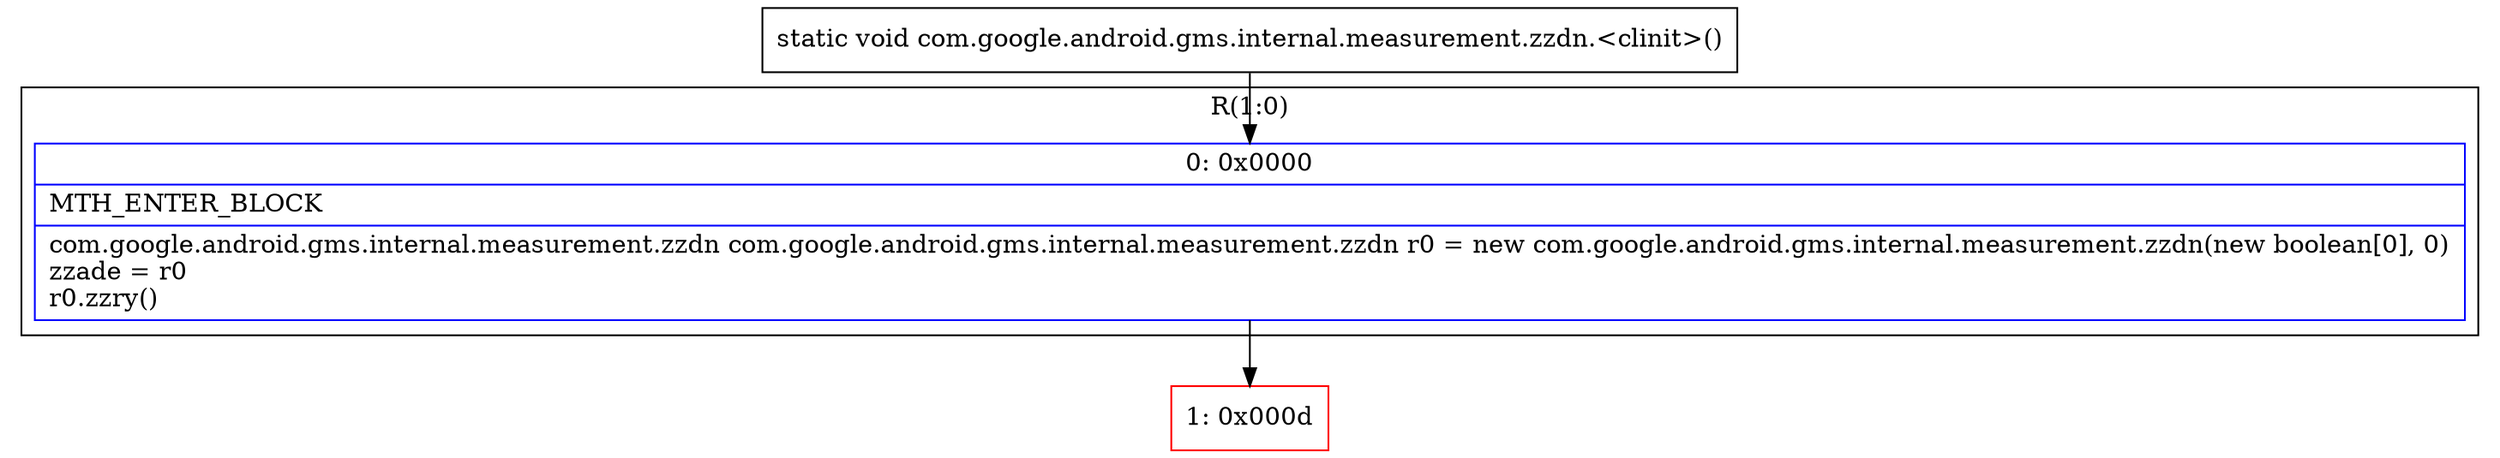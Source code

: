 digraph "CFG forcom.google.android.gms.internal.measurement.zzdn.\<clinit\>()V" {
subgraph cluster_Region_1551984203 {
label = "R(1:0)";
node [shape=record,color=blue];
Node_0 [shape=record,label="{0\:\ 0x0000|MTH_ENTER_BLOCK\l|com.google.android.gms.internal.measurement.zzdn com.google.android.gms.internal.measurement.zzdn r0 = new com.google.android.gms.internal.measurement.zzdn(new boolean[0], 0)\lzzade = r0\lr0.zzry()\l}"];
}
Node_1 [shape=record,color=red,label="{1\:\ 0x000d}"];
MethodNode[shape=record,label="{static void com.google.android.gms.internal.measurement.zzdn.\<clinit\>() }"];
MethodNode -> Node_0;
Node_0 -> Node_1;
}

